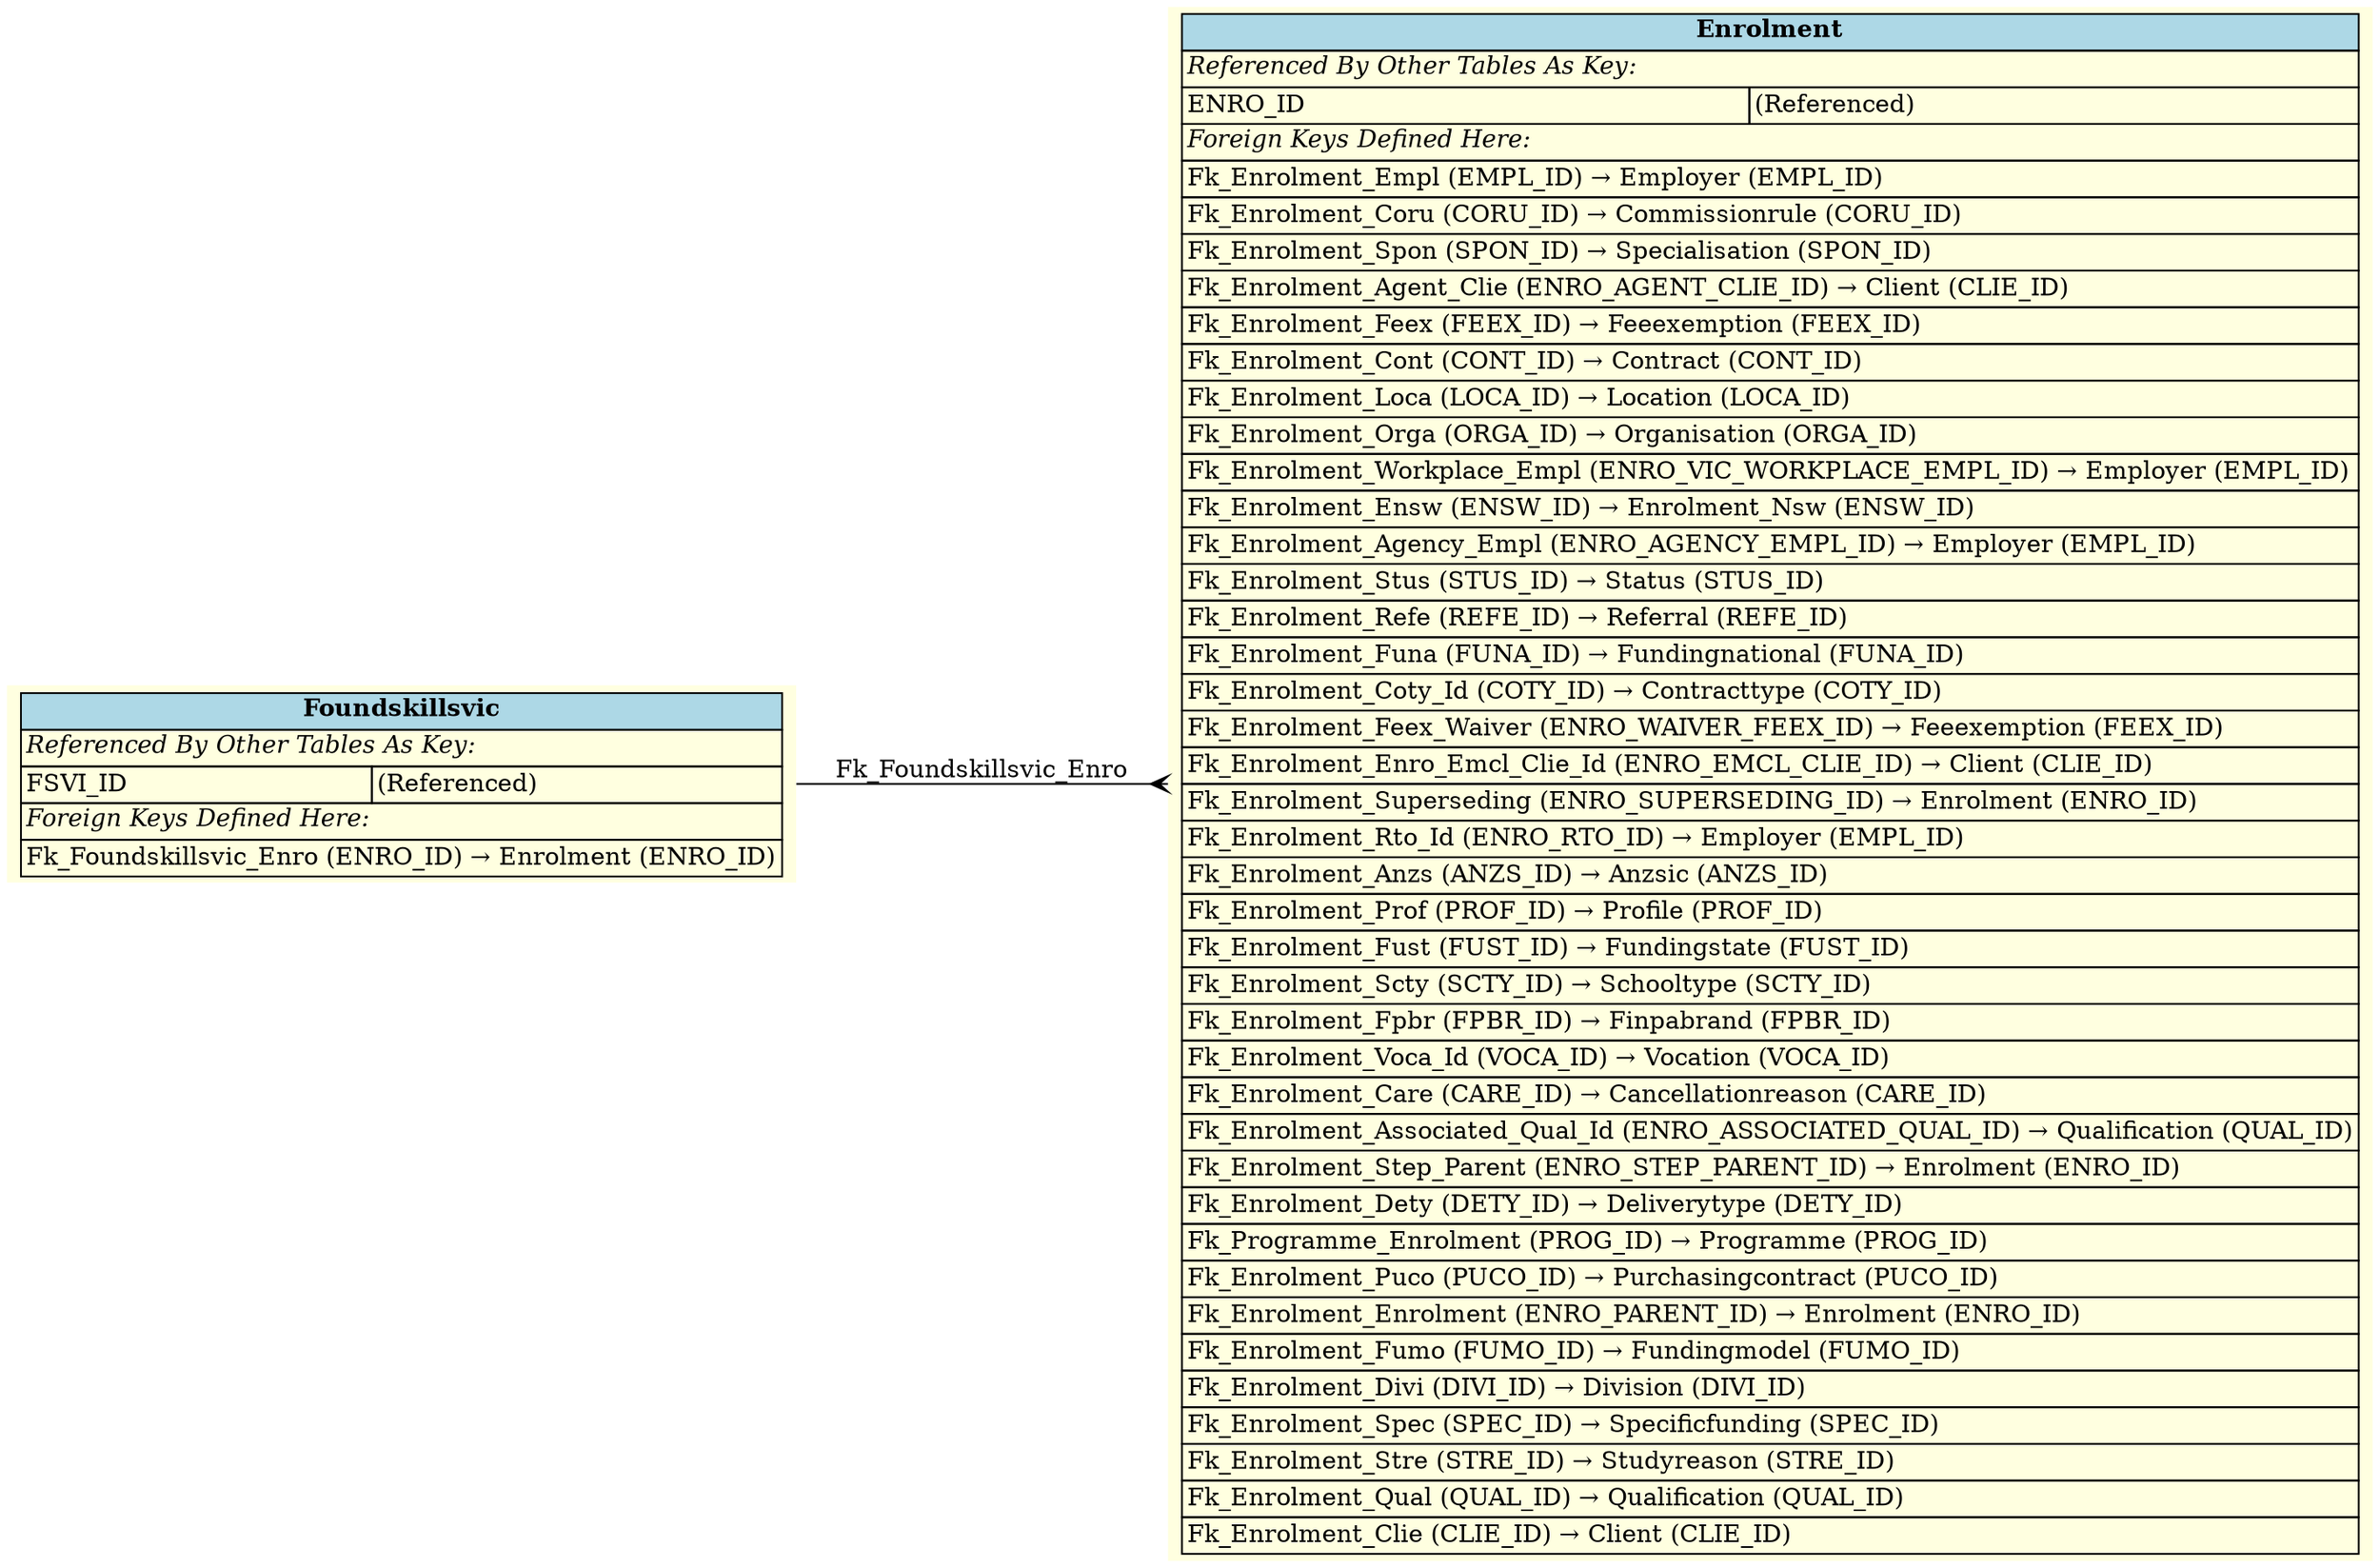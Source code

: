 digraph ERD {
  rankdir=LR;
  node [shape=plaintext, style=filled, fillcolor=lightyellow];
  edge [arrowhead=crow, arrowtail=none, dir=both, labelfontsize=10];

  "Foundskillsvic" [
    label=<
    <TABLE BORDER="0" CELLBORDER="1" CELLSPACING="0" BGCOLOR="lightyellow">
      <TR><TD COLSPAN="2" BGCOLOR="lightblue"><B>Foundskillsvic</B></TD></TR>
      <TR><TD COLSPAN="2" ALIGN="LEFT"><I>Referenced By Other Tables As Key:</I></TD></TR>
      <TR><TD ALIGN="LEFT">FSVI_ID</TD><TD ALIGN="LEFT">(Referenced)</TD></TR>
      <TR><TD COLSPAN="2" ALIGN="LEFT"><I>Foreign Keys Defined Here:</I></TD></TR>
      <TR><TD ALIGN="LEFT" COLSPAN="2">Fk_Foundskillsvic_Enro (ENRO_ID) &rarr; Enrolment (ENRO_ID)</TD></TR>
    </TABLE>
    >
  ];

  "Enrolment" [
    label=<
    <TABLE BORDER="0" CELLBORDER="1" CELLSPACING="0" BGCOLOR="lightyellow">
      <TR><TD COLSPAN="2" BGCOLOR="lightblue"><B>Enrolment</B></TD></TR>
      <TR><TD COLSPAN="2" ALIGN="LEFT"><I>Referenced By Other Tables As Key:</I></TD></TR>
      <TR><TD ALIGN="LEFT">ENRO_ID</TD><TD ALIGN="LEFT">(Referenced)</TD></TR>
      <TR><TD COLSPAN="2" ALIGN="LEFT"><I>Foreign Keys Defined Here:</I></TD></TR>
      <TR><TD ALIGN="LEFT" COLSPAN="2">Fk_Enrolment_Empl (EMPL_ID) &rarr; Employer (EMPL_ID)</TD></TR>
      <TR><TD ALIGN="LEFT" COLSPAN="2">Fk_Enrolment_Coru (CORU_ID) &rarr; Commissionrule (CORU_ID)</TD></TR>
      <TR><TD ALIGN="LEFT" COLSPAN="2">Fk_Enrolment_Spon (SPON_ID) &rarr; Specialisation (SPON_ID)</TD></TR>
      <TR><TD ALIGN="LEFT" COLSPAN="2">Fk_Enrolment_Agent_Clie (ENRO_AGENT_CLIE_ID) &rarr; Client (CLIE_ID)</TD></TR>
      <TR><TD ALIGN="LEFT" COLSPAN="2">Fk_Enrolment_Feex (FEEX_ID) &rarr; Feeexemption (FEEX_ID)</TD></TR>
      <TR><TD ALIGN="LEFT" COLSPAN="2">Fk_Enrolment_Cont (CONT_ID) &rarr; Contract (CONT_ID)</TD></TR>
      <TR><TD ALIGN="LEFT" COLSPAN="2">Fk_Enrolment_Loca (LOCA_ID) &rarr; Location (LOCA_ID)</TD></TR>
      <TR><TD ALIGN="LEFT" COLSPAN="2">Fk_Enrolment_Orga (ORGA_ID) &rarr; Organisation (ORGA_ID)</TD></TR>
      <TR><TD ALIGN="LEFT" COLSPAN="2">Fk_Enrolment_Workplace_Empl (ENRO_VIC_WORKPLACE_EMPL_ID) &rarr; Employer (EMPL_ID)</TD></TR>
      <TR><TD ALIGN="LEFT" COLSPAN="2">Fk_Enrolment_Ensw (ENSW_ID) &rarr; Enrolment_Nsw (ENSW_ID)</TD></TR>
      <TR><TD ALIGN="LEFT" COLSPAN="2">Fk_Enrolment_Agency_Empl (ENRO_AGENCY_EMPL_ID) &rarr; Employer (EMPL_ID)</TD></TR>
      <TR><TD ALIGN="LEFT" COLSPAN="2">Fk_Enrolment_Stus (STUS_ID) &rarr; Status (STUS_ID)</TD></TR>
      <TR><TD ALIGN="LEFT" COLSPAN="2">Fk_Enrolment_Refe (REFE_ID) &rarr; Referral (REFE_ID)</TD></TR>
      <TR><TD ALIGN="LEFT" COLSPAN="2">Fk_Enrolment_Funa (FUNA_ID) &rarr; Fundingnational (FUNA_ID)</TD></TR>
      <TR><TD ALIGN="LEFT" COLSPAN="2">Fk_Enrolment_Coty_Id (COTY_ID) &rarr; Contracttype (COTY_ID)</TD></TR>
      <TR><TD ALIGN="LEFT" COLSPAN="2">Fk_Enrolment_Feex_Waiver (ENRO_WAIVER_FEEX_ID) &rarr; Feeexemption (FEEX_ID)</TD></TR>
      <TR><TD ALIGN="LEFT" COLSPAN="2">Fk_Enrolment_Enro_Emcl_Clie_Id (ENRO_EMCL_CLIE_ID) &rarr; Client (CLIE_ID)</TD></TR>
      <TR><TD ALIGN="LEFT" COLSPAN="2">Fk_Enrolment_Superseding (ENRO_SUPERSEDING_ID) &rarr; Enrolment (ENRO_ID)</TD></TR>
      <TR><TD ALIGN="LEFT" COLSPAN="2">Fk_Enrolment_Rto_Id (ENRO_RTO_ID) &rarr; Employer (EMPL_ID)</TD></TR>
      <TR><TD ALIGN="LEFT" COLSPAN="2">Fk_Enrolment_Anzs (ANZS_ID) &rarr; Anzsic (ANZS_ID)</TD></TR>
      <TR><TD ALIGN="LEFT" COLSPAN="2">Fk_Enrolment_Prof (PROF_ID) &rarr; Profile (PROF_ID)</TD></TR>
      <TR><TD ALIGN="LEFT" COLSPAN="2">Fk_Enrolment_Fust (FUST_ID) &rarr; Fundingstate (FUST_ID)</TD></TR>
      <TR><TD ALIGN="LEFT" COLSPAN="2">Fk_Enrolment_Scty (SCTY_ID) &rarr; Schooltype (SCTY_ID)</TD></TR>
      <TR><TD ALIGN="LEFT" COLSPAN="2">Fk_Enrolment_Fpbr (FPBR_ID) &rarr; Finpabrand (FPBR_ID)</TD></TR>
      <TR><TD ALIGN="LEFT" COLSPAN="2">Fk_Enrolment_Voca_Id (VOCA_ID) &rarr; Vocation (VOCA_ID)</TD></TR>
      <TR><TD ALIGN="LEFT" COLSPAN="2">Fk_Enrolment_Care (CARE_ID) &rarr; Cancellationreason (CARE_ID)</TD></TR>
      <TR><TD ALIGN="LEFT" COLSPAN="2">Fk_Enrolment_Associated_Qual_Id (ENRO_ASSOCIATED_QUAL_ID) &rarr; Qualification (QUAL_ID)</TD></TR>
      <TR><TD ALIGN="LEFT" COLSPAN="2">Fk_Enrolment_Step_Parent (ENRO_STEP_PARENT_ID) &rarr; Enrolment (ENRO_ID)</TD></TR>
      <TR><TD ALIGN="LEFT" COLSPAN="2">Fk_Enrolment_Dety (DETY_ID) &rarr; Deliverytype (DETY_ID)</TD></TR>
      <TR><TD ALIGN="LEFT" COLSPAN="2">Fk_Programme_Enrolment (PROG_ID) &rarr; Programme (PROG_ID)</TD></TR>
      <TR><TD ALIGN="LEFT" COLSPAN="2">Fk_Enrolment_Puco (PUCO_ID) &rarr; Purchasingcontract (PUCO_ID)</TD></TR>
      <TR><TD ALIGN="LEFT" COLSPAN="2">Fk_Enrolment_Enrolment (ENRO_PARENT_ID) &rarr; Enrolment (ENRO_ID)</TD></TR>
      <TR><TD ALIGN="LEFT" COLSPAN="2">Fk_Enrolment_Fumo (FUMO_ID) &rarr; Fundingmodel (FUMO_ID)</TD></TR>
      <TR><TD ALIGN="LEFT" COLSPAN="2">Fk_Enrolment_Divi (DIVI_ID) &rarr; Division (DIVI_ID)</TD></TR>
      <TR><TD ALIGN="LEFT" COLSPAN="2">Fk_Enrolment_Spec (SPEC_ID) &rarr; Specificfunding (SPEC_ID)</TD></TR>
      <TR><TD ALIGN="LEFT" COLSPAN="2">Fk_Enrolment_Stre (STRE_ID) &rarr; Studyreason (STRE_ID)</TD></TR>
      <TR><TD ALIGN="LEFT" COLSPAN="2">Fk_Enrolment_Qual (QUAL_ID) &rarr; Qualification (QUAL_ID)</TD></TR>
      <TR><TD ALIGN="LEFT" COLSPAN="2">Fk_Enrolment_Clie (CLIE_ID) &rarr; Client (CLIE_ID)</TD></TR>
    </TABLE>
    >
  ];

  "Foundskillsvic" -> "Enrolment" [label=" Fk_Foundskillsvic_Enro "];
}
